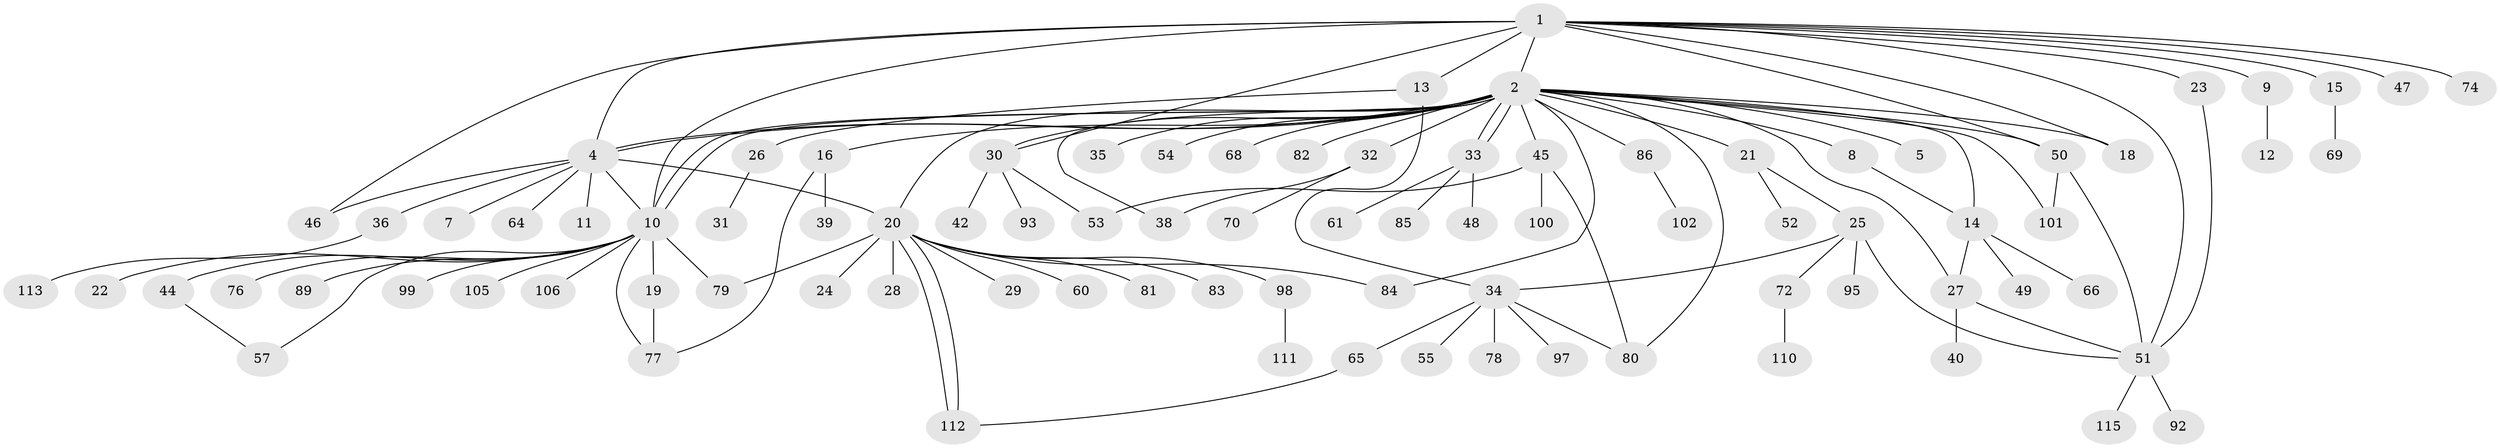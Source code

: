 // Generated by graph-tools (version 1.1) at 2025/23/03/03/25 07:23:50]
// undirected, 88 vertices, 117 edges
graph export_dot {
graph [start="1"]
  node [color=gray90,style=filled];
  1 [super="+3"];
  2 [super="+6"];
  4 [super="+43"];
  5;
  7;
  8;
  9;
  10 [super="+87"];
  11;
  12;
  13 [super="+71"];
  14 [super="+17"];
  15 [super="+41"];
  16;
  18 [super="+107"];
  19 [super="+90"];
  20 [super="+37"];
  21 [super="+114"];
  22;
  23;
  24;
  25 [super="+62"];
  26;
  27;
  28;
  29 [super="+67"];
  30 [super="+59"];
  31;
  32 [super="+75"];
  33 [super="+73"];
  34 [super="+56"];
  35;
  36 [super="+104"];
  38;
  39;
  40;
  42;
  44;
  45 [super="+88"];
  46 [super="+91"];
  47;
  48;
  49;
  50 [super="+108"];
  51 [super="+58"];
  52;
  53;
  54;
  55;
  57 [super="+63"];
  60 [super="+103"];
  61 [super="+96"];
  64;
  65;
  66;
  68;
  69;
  70;
  72 [super="+109"];
  74;
  76;
  77;
  78;
  79;
  80;
  81;
  82;
  83;
  84 [super="+94"];
  85;
  86;
  89;
  92;
  93;
  95;
  97;
  98;
  99;
  100;
  101;
  102;
  105;
  106;
  110;
  111;
  112;
  113;
  115;
  1 -- 2 [weight=2];
  1 -- 4;
  1 -- 10 [weight=2];
  1 -- 13;
  1 -- 15;
  1 -- 18;
  1 -- 30;
  1 -- 47;
  1 -- 51;
  1 -- 23;
  1 -- 9;
  1 -- 74;
  1 -- 50;
  1 -- 46;
  2 -- 4;
  2 -- 4;
  2 -- 5;
  2 -- 8;
  2 -- 10;
  2 -- 10;
  2 -- 14;
  2 -- 16;
  2 -- 18;
  2 -- 20;
  2 -- 21;
  2 -- 27;
  2 -- 32;
  2 -- 33;
  2 -- 33;
  2 -- 35;
  2 -- 38;
  2 -- 45 [weight=2];
  2 -- 50;
  2 -- 54;
  2 -- 68;
  2 -- 80;
  2 -- 82;
  2 -- 84;
  2 -- 86;
  2 -- 101;
  2 -- 30;
  4 -- 7;
  4 -- 10;
  4 -- 11;
  4 -- 36;
  4 -- 46;
  4 -- 64;
  4 -- 20;
  8 -- 14;
  9 -- 12;
  10 -- 19;
  10 -- 22;
  10 -- 44;
  10 -- 57;
  10 -- 76;
  10 -- 77;
  10 -- 79;
  10 -- 99;
  10 -- 105;
  10 -- 106;
  10 -- 89;
  13 -- 26;
  13 -- 34;
  14 -- 49;
  14 -- 66;
  14 -- 27;
  15 -- 69;
  16 -- 39;
  16 -- 77;
  19 -- 77;
  20 -- 24;
  20 -- 28;
  20 -- 29;
  20 -- 60;
  20 -- 79;
  20 -- 81;
  20 -- 83;
  20 -- 98;
  20 -- 112;
  20 -- 112;
  20 -- 84;
  21 -- 25;
  21 -- 52;
  23 -- 51;
  25 -- 51;
  25 -- 72;
  25 -- 34;
  25 -- 95;
  26 -- 31;
  27 -- 40;
  27 -- 51;
  30 -- 42;
  30 -- 53;
  30 -- 93;
  32 -- 38;
  32 -- 70;
  33 -- 48;
  33 -- 61;
  33 -- 85;
  34 -- 55;
  34 -- 78;
  34 -- 80;
  34 -- 97;
  34 -- 65;
  36 -- 113;
  44 -- 57;
  45 -- 80;
  45 -- 100;
  45 -- 53;
  50 -- 51;
  50 -- 101;
  51 -- 92;
  51 -- 115;
  65 -- 112;
  72 -- 110;
  86 -- 102;
  98 -- 111;
}
